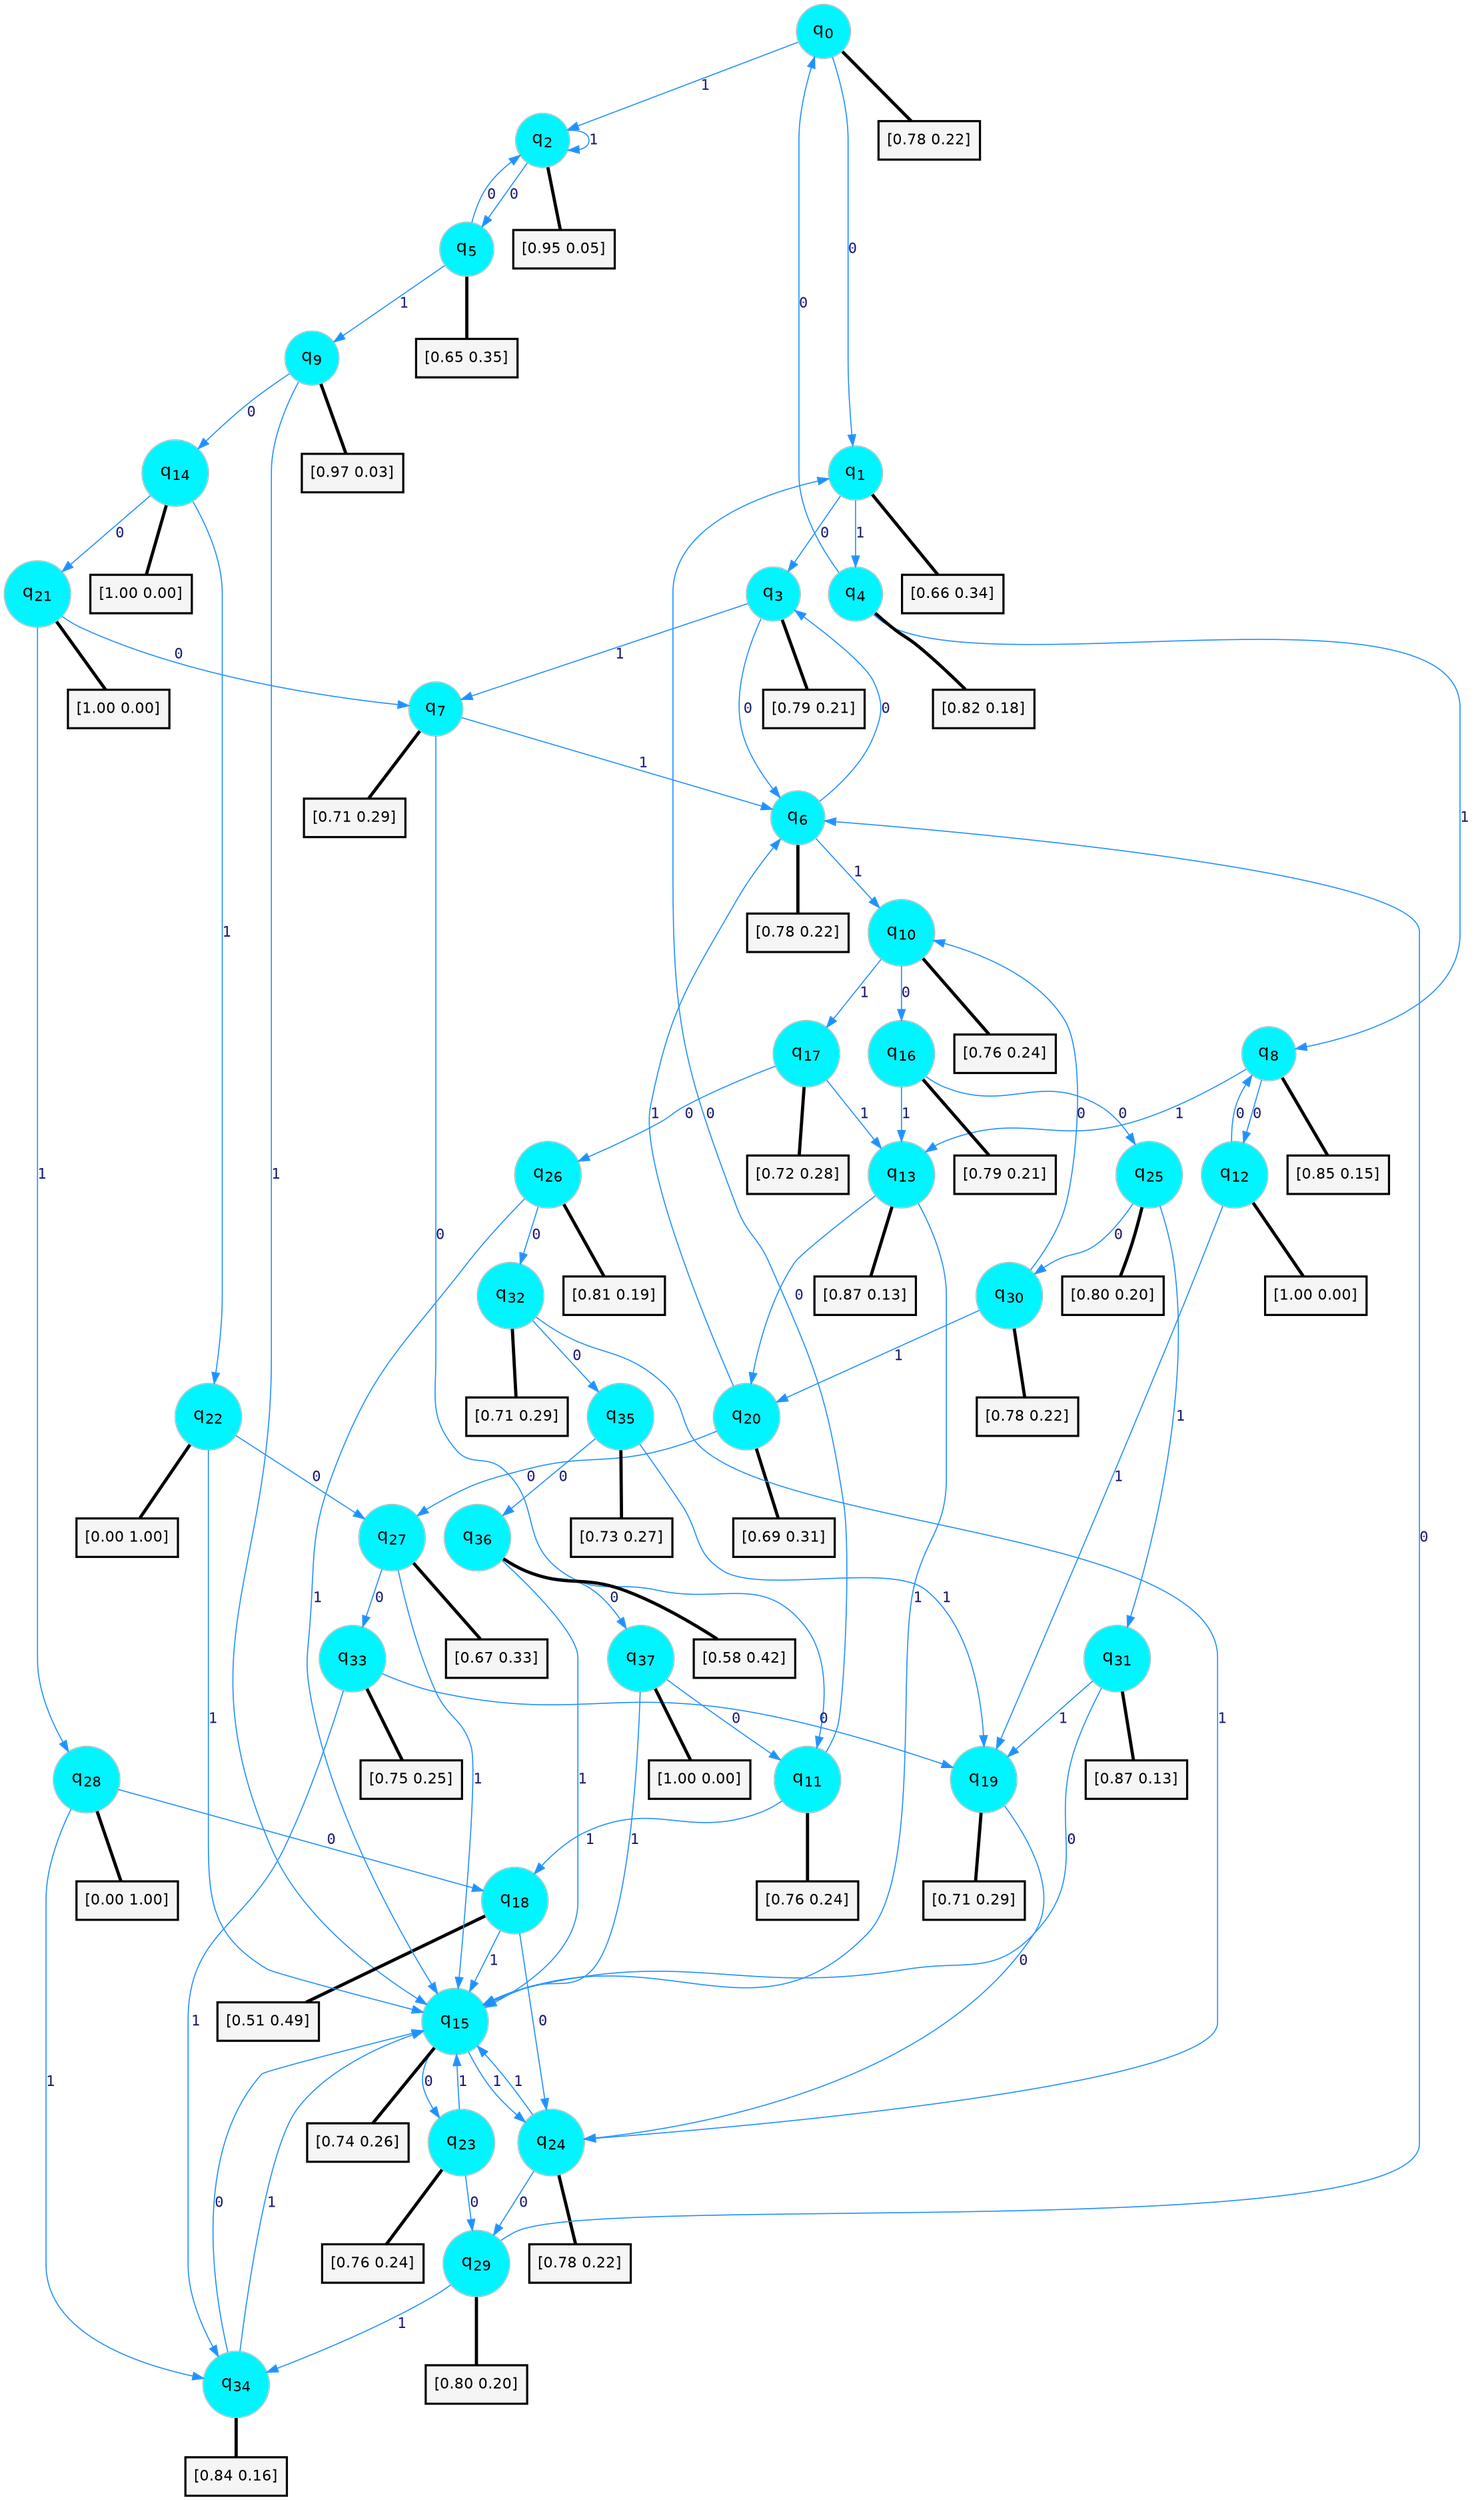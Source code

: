 digraph G {
graph [
bgcolor=transparent, dpi=300, rankdir=TD, size="40,25"];
node [
color=gray, fillcolor=turquoise1, fontcolor=black, fontname=Helvetica, fontsize=16, fontweight=bold, shape=circle, style=filled];
edge [
arrowsize=1, color=dodgerblue1, fontcolor=midnightblue, fontname=courier, fontweight=bold, penwidth=1, style=solid, weight=20];
0[label=<q<SUB>0</SUB>>];
1[label=<q<SUB>1</SUB>>];
2[label=<q<SUB>2</SUB>>];
3[label=<q<SUB>3</SUB>>];
4[label=<q<SUB>4</SUB>>];
5[label=<q<SUB>5</SUB>>];
6[label=<q<SUB>6</SUB>>];
7[label=<q<SUB>7</SUB>>];
8[label=<q<SUB>8</SUB>>];
9[label=<q<SUB>9</SUB>>];
10[label=<q<SUB>10</SUB>>];
11[label=<q<SUB>11</SUB>>];
12[label=<q<SUB>12</SUB>>];
13[label=<q<SUB>13</SUB>>];
14[label=<q<SUB>14</SUB>>];
15[label=<q<SUB>15</SUB>>];
16[label=<q<SUB>16</SUB>>];
17[label=<q<SUB>17</SUB>>];
18[label=<q<SUB>18</SUB>>];
19[label=<q<SUB>19</SUB>>];
20[label=<q<SUB>20</SUB>>];
21[label=<q<SUB>21</SUB>>];
22[label=<q<SUB>22</SUB>>];
23[label=<q<SUB>23</SUB>>];
24[label=<q<SUB>24</SUB>>];
25[label=<q<SUB>25</SUB>>];
26[label=<q<SUB>26</SUB>>];
27[label=<q<SUB>27</SUB>>];
28[label=<q<SUB>28</SUB>>];
29[label=<q<SUB>29</SUB>>];
30[label=<q<SUB>30</SUB>>];
31[label=<q<SUB>31</SUB>>];
32[label=<q<SUB>32</SUB>>];
33[label=<q<SUB>33</SUB>>];
34[label=<q<SUB>34</SUB>>];
35[label=<q<SUB>35</SUB>>];
36[label=<q<SUB>36</SUB>>];
37[label=<q<SUB>37</SUB>>];
38[label="[0.78 0.22]", shape=box,fontcolor=black, fontname=Helvetica, fontsize=14, penwidth=2, fillcolor=whitesmoke,color=black];
39[label="[0.66 0.34]", shape=box,fontcolor=black, fontname=Helvetica, fontsize=14, penwidth=2, fillcolor=whitesmoke,color=black];
40[label="[0.95 0.05]", shape=box,fontcolor=black, fontname=Helvetica, fontsize=14, penwidth=2, fillcolor=whitesmoke,color=black];
41[label="[0.79 0.21]", shape=box,fontcolor=black, fontname=Helvetica, fontsize=14, penwidth=2, fillcolor=whitesmoke,color=black];
42[label="[0.82 0.18]", shape=box,fontcolor=black, fontname=Helvetica, fontsize=14, penwidth=2, fillcolor=whitesmoke,color=black];
43[label="[0.65 0.35]", shape=box,fontcolor=black, fontname=Helvetica, fontsize=14, penwidth=2, fillcolor=whitesmoke,color=black];
44[label="[0.78 0.22]", shape=box,fontcolor=black, fontname=Helvetica, fontsize=14, penwidth=2, fillcolor=whitesmoke,color=black];
45[label="[0.71 0.29]", shape=box,fontcolor=black, fontname=Helvetica, fontsize=14, penwidth=2, fillcolor=whitesmoke,color=black];
46[label="[0.85 0.15]", shape=box,fontcolor=black, fontname=Helvetica, fontsize=14, penwidth=2, fillcolor=whitesmoke,color=black];
47[label="[0.97 0.03]", shape=box,fontcolor=black, fontname=Helvetica, fontsize=14, penwidth=2, fillcolor=whitesmoke,color=black];
48[label="[0.76 0.24]", shape=box,fontcolor=black, fontname=Helvetica, fontsize=14, penwidth=2, fillcolor=whitesmoke,color=black];
49[label="[0.76 0.24]", shape=box,fontcolor=black, fontname=Helvetica, fontsize=14, penwidth=2, fillcolor=whitesmoke,color=black];
50[label="[1.00 0.00]", shape=box,fontcolor=black, fontname=Helvetica, fontsize=14, penwidth=2, fillcolor=whitesmoke,color=black];
51[label="[0.87 0.13]", shape=box,fontcolor=black, fontname=Helvetica, fontsize=14, penwidth=2, fillcolor=whitesmoke,color=black];
52[label="[1.00 0.00]", shape=box,fontcolor=black, fontname=Helvetica, fontsize=14, penwidth=2, fillcolor=whitesmoke,color=black];
53[label="[0.74 0.26]", shape=box,fontcolor=black, fontname=Helvetica, fontsize=14, penwidth=2, fillcolor=whitesmoke,color=black];
54[label="[0.79 0.21]", shape=box,fontcolor=black, fontname=Helvetica, fontsize=14, penwidth=2, fillcolor=whitesmoke,color=black];
55[label="[0.72 0.28]", shape=box,fontcolor=black, fontname=Helvetica, fontsize=14, penwidth=2, fillcolor=whitesmoke,color=black];
56[label="[0.51 0.49]", shape=box,fontcolor=black, fontname=Helvetica, fontsize=14, penwidth=2, fillcolor=whitesmoke,color=black];
57[label="[0.71 0.29]", shape=box,fontcolor=black, fontname=Helvetica, fontsize=14, penwidth=2, fillcolor=whitesmoke,color=black];
58[label="[0.69 0.31]", shape=box,fontcolor=black, fontname=Helvetica, fontsize=14, penwidth=2, fillcolor=whitesmoke,color=black];
59[label="[1.00 0.00]", shape=box,fontcolor=black, fontname=Helvetica, fontsize=14, penwidth=2, fillcolor=whitesmoke,color=black];
60[label="[0.00 1.00]", shape=box,fontcolor=black, fontname=Helvetica, fontsize=14, penwidth=2, fillcolor=whitesmoke,color=black];
61[label="[0.76 0.24]", shape=box,fontcolor=black, fontname=Helvetica, fontsize=14, penwidth=2, fillcolor=whitesmoke,color=black];
62[label="[0.78 0.22]", shape=box,fontcolor=black, fontname=Helvetica, fontsize=14, penwidth=2, fillcolor=whitesmoke,color=black];
63[label="[0.80 0.20]", shape=box,fontcolor=black, fontname=Helvetica, fontsize=14, penwidth=2, fillcolor=whitesmoke,color=black];
64[label="[0.81 0.19]", shape=box,fontcolor=black, fontname=Helvetica, fontsize=14, penwidth=2, fillcolor=whitesmoke,color=black];
65[label="[0.67 0.33]", shape=box,fontcolor=black, fontname=Helvetica, fontsize=14, penwidth=2, fillcolor=whitesmoke,color=black];
66[label="[0.00 1.00]", shape=box,fontcolor=black, fontname=Helvetica, fontsize=14, penwidth=2, fillcolor=whitesmoke,color=black];
67[label="[0.80 0.20]", shape=box,fontcolor=black, fontname=Helvetica, fontsize=14, penwidth=2, fillcolor=whitesmoke,color=black];
68[label="[0.78 0.22]", shape=box,fontcolor=black, fontname=Helvetica, fontsize=14, penwidth=2, fillcolor=whitesmoke,color=black];
69[label="[0.87 0.13]", shape=box,fontcolor=black, fontname=Helvetica, fontsize=14, penwidth=2, fillcolor=whitesmoke,color=black];
70[label="[0.71 0.29]", shape=box,fontcolor=black, fontname=Helvetica, fontsize=14, penwidth=2, fillcolor=whitesmoke,color=black];
71[label="[0.75 0.25]", shape=box,fontcolor=black, fontname=Helvetica, fontsize=14, penwidth=2, fillcolor=whitesmoke,color=black];
72[label="[0.84 0.16]", shape=box,fontcolor=black, fontname=Helvetica, fontsize=14, penwidth=2, fillcolor=whitesmoke,color=black];
73[label="[0.73 0.27]", shape=box,fontcolor=black, fontname=Helvetica, fontsize=14, penwidth=2, fillcolor=whitesmoke,color=black];
74[label="[0.58 0.42]", shape=box,fontcolor=black, fontname=Helvetica, fontsize=14, penwidth=2, fillcolor=whitesmoke,color=black];
75[label="[1.00 0.00]", shape=box,fontcolor=black, fontname=Helvetica, fontsize=14, penwidth=2, fillcolor=whitesmoke,color=black];
0->1 [label=0];
0->2 [label=1];
0->38 [arrowhead=none, penwidth=3,color=black];
1->3 [label=0];
1->4 [label=1];
1->39 [arrowhead=none, penwidth=3,color=black];
2->5 [label=0];
2->2 [label=1];
2->40 [arrowhead=none, penwidth=3,color=black];
3->6 [label=0];
3->7 [label=1];
3->41 [arrowhead=none, penwidth=3,color=black];
4->0 [label=0];
4->8 [label=1];
4->42 [arrowhead=none, penwidth=3,color=black];
5->2 [label=0];
5->9 [label=1];
5->43 [arrowhead=none, penwidth=3,color=black];
6->3 [label=0];
6->10 [label=1];
6->44 [arrowhead=none, penwidth=3,color=black];
7->11 [label=0];
7->6 [label=1];
7->45 [arrowhead=none, penwidth=3,color=black];
8->12 [label=0];
8->13 [label=1];
8->46 [arrowhead=none, penwidth=3,color=black];
9->14 [label=0];
9->15 [label=1];
9->47 [arrowhead=none, penwidth=3,color=black];
10->16 [label=0];
10->17 [label=1];
10->48 [arrowhead=none, penwidth=3,color=black];
11->1 [label=0];
11->18 [label=1];
11->49 [arrowhead=none, penwidth=3,color=black];
12->8 [label=0];
12->19 [label=1];
12->50 [arrowhead=none, penwidth=3,color=black];
13->20 [label=0];
13->15 [label=1];
13->51 [arrowhead=none, penwidth=3,color=black];
14->21 [label=0];
14->22 [label=1];
14->52 [arrowhead=none, penwidth=3,color=black];
15->23 [label=0];
15->24 [label=1];
15->53 [arrowhead=none, penwidth=3,color=black];
16->25 [label=0];
16->13 [label=1];
16->54 [arrowhead=none, penwidth=3,color=black];
17->26 [label=0];
17->13 [label=1];
17->55 [arrowhead=none, penwidth=3,color=black];
18->24 [label=0];
18->15 [label=1];
18->56 [arrowhead=none, penwidth=3,color=black];
19->24 [label=0];
19->57 [arrowhead=none, penwidth=3,color=black];
20->27 [label=0];
20->6 [label=1];
20->58 [arrowhead=none, penwidth=3,color=black];
21->7 [label=0];
21->28 [label=1];
21->59 [arrowhead=none, penwidth=3,color=black];
22->27 [label=0];
22->15 [label=1];
22->60 [arrowhead=none, penwidth=3,color=black];
23->29 [label=0];
23->15 [label=1];
23->61 [arrowhead=none, penwidth=3,color=black];
24->29 [label=0];
24->15 [label=1];
24->62 [arrowhead=none, penwidth=3,color=black];
25->30 [label=0];
25->31 [label=1];
25->63 [arrowhead=none, penwidth=3,color=black];
26->32 [label=0];
26->15 [label=1];
26->64 [arrowhead=none, penwidth=3,color=black];
27->33 [label=0];
27->15 [label=1];
27->65 [arrowhead=none, penwidth=3,color=black];
28->18 [label=0];
28->34 [label=1];
28->66 [arrowhead=none, penwidth=3,color=black];
29->6 [label=0];
29->34 [label=1];
29->67 [arrowhead=none, penwidth=3,color=black];
30->10 [label=0];
30->20 [label=1];
30->68 [arrowhead=none, penwidth=3,color=black];
31->15 [label=0];
31->19 [label=1];
31->69 [arrowhead=none, penwidth=3,color=black];
32->35 [label=0];
32->24 [label=1];
32->70 [arrowhead=none, penwidth=3,color=black];
33->19 [label=0];
33->34 [label=1];
33->71 [arrowhead=none, penwidth=3,color=black];
34->15 [label=0];
34->15 [label=1];
34->72 [arrowhead=none, penwidth=3,color=black];
35->36 [label=0];
35->19 [label=1];
35->73 [arrowhead=none, penwidth=3,color=black];
36->37 [label=0];
36->15 [label=1];
36->74 [arrowhead=none, penwidth=3,color=black];
37->11 [label=0];
37->15 [label=1];
37->75 [arrowhead=none, penwidth=3,color=black];
}
